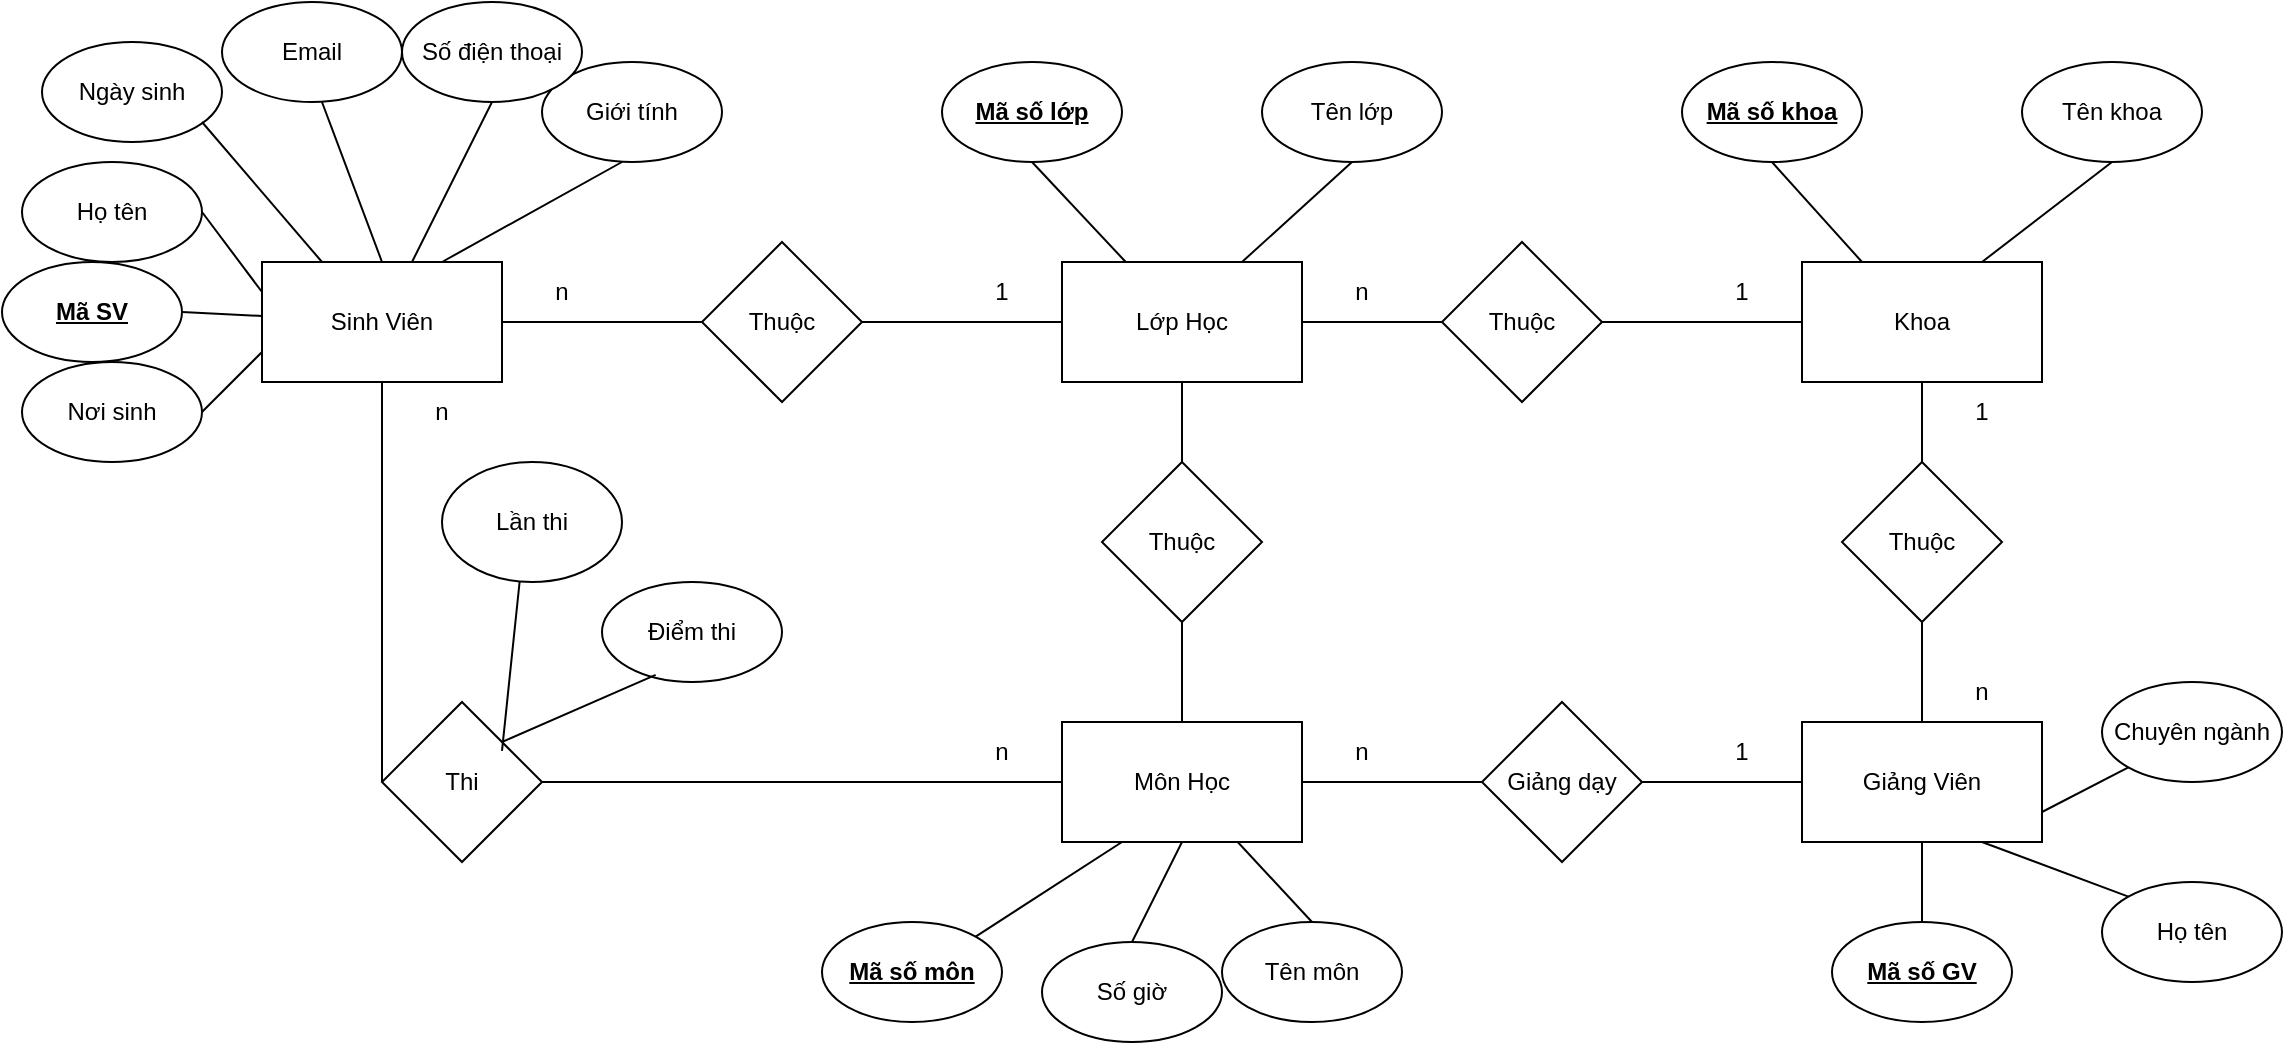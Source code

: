 <mxfile version="22.1.18" type="device">
  <diagram name="Page-1" id="8fpwco9xLNisK2ocyOU-">
    <mxGraphModel dx="1900" dy="522" grid="1" gridSize="10" guides="1" tooltips="1" connect="1" arrows="1" fold="1" page="1" pageScale="1" pageWidth="850" pageHeight="1100" math="0" shadow="0">
      <root>
        <mxCell id="0" />
        <mxCell id="1" parent="0" />
        <mxCell id="FCLmetpEvsB85kiaL3s6-5" value="Sinh Viên" style="rounded=0;whiteSpace=wrap;html=1;" vertex="1" parent="1">
          <mxGeometry x="40" y="150" width="120" height="60" as="geometry" />
        </mxCell>
        <mxCell id="FCLmetpEvsB85kiaL3s6-6" value="Lớp Học" style="rounded=0;whiteSpace=wrap;html=1;" vertex="1" parent="1">
          <mxGeometry x="440" y="150" width="120" height="60" as="geometry" />
        </mxCell>
        <mxCell id="FCLmetpEvsB85kiaL3s6-7" value="Khoa" style="rounded=0;whiteSpace=wrap;html=1;" vertex="1" parent="1">
          <mxGeometry x="810" y="150" width="120" height="60" as="geometry" />
        </mxCell>
        <mxCell id="FCLmetpEvsB85kiaL3s6-8" value="Môn Học" style="rounded=0;whiteSpace=wrap;html=1;" vertex="1" parent="1">
          <mxGeometry x="440" y="380" width="120" height="60" as="geometry" />
        </mxCell>
        <mxCell id="FCLmetpEvsB85kiaL3s6-9" value="Giảng Viên" style="rounded=0;whiteSpace=wrap;html=1;" vertex="1" parent="1">
          <mxGeometry x="810" y="380" width="120" height="60" as="geometry" />
        </mxCell>
        <mxCell id="FCLmetpEvsB85kiaL3s6-10" value="Họ tên" style="ellipse;whiteSpace=wrap;html=1;" vertex="1" parent="1">
          <mxGeometry x="-80" y="100" width="90" height="50" as="geometry" />
        </mxCell>
        <mxCell id="FCLmetpEvsB85kiaL3s6-11" value="Ngày sinh" style="ellipse;whiteSpace=wrap;html=1;" vertex="1" parent="1">
          <mxGeometry x="-70" y="40" width="90" height="50" as="geometry" />
        </mxCell>
        <mxCell id="FCLmetpEvsB85kiaL3s6-12" value="Giới tính" style="ellipse;whiteSpace=wrap;html=1;" vertex="1" parent="1">
          <mxGeometry x="180" y="50" width="90" height="50" as="geometry" />
        </mxCell>
        <mxCell id="FCLmetpEvsB85kiaL3s6-13" value="Nơi sinh" style="ellipse;whiteSpace=wrap;html=1;" vertex="1" parent="1">
          <mxGeometry x="-80" y="200" width="90" height="50" as="geometry" />
        </mxCell>
        <mxCell id="FCLmetpEvsB85kiaL3s6-14" value="Số điện thoại" style="ellipse;whiteSpace=wrap;html=1;" vertex="1" parent="1">
          <mxGeometry x="110" y="20" width="90" height="50" as="geometry" />
        </mxCell>
        <mxCell id="FCLmetpEvsB85kiaL3s6-15" value="Email" style="ellipse;whiteSpace=wrap;html=1;" vertex="1" parent="1">
          <mxGeometry x="20" y="20" width="90" height="50" as="geometry" />
        </mxCell>
        <mxCell id="FCLmetpEvsB85kiaL3s6-16" value="&lt;b&gt;&lt;u&gt;Mã SV&lt;/u&gt;&lt;/b&gt;" style="ellipse;whiteSpace=wrap;html=1;" vertex="1" parent="1">
          <mxGeometry x="-90" y="150" width="90" height="50" as="geometry" />
        </mxCell>
        <mxCell id="FCLmetpEvsB85kiaL3s6-17" value="Thuộc" style="rhombus;whiteSpace=wrap;html=1;" vertex="1" parent="1">
          <mxGeometry x="260" y="140" width="80" height="80" as="geometry" />
        </mxCell>
        <mxCell id="FCLmetpEvsB85kiaL3s6-18" value="" style="endArrow=none;html=1;rounded=0;entryX=0;entryY=0.5;entryDx=0;entryDy=0;" edge="1" parent="1" source="FCLmetpEvsB85kiaL3s6-5" target="FCLmetpEvsB85kiaL3s6-17">
          <mxGeometry width="50" height="50" relative="1" as="geometry">
            <mxPoint x="370" y="220" as="sourcePoint" />
            <mxPoint x="420" y="170" as="targetPoint" />
          </mxGeometry>
        </mxCell>
        <mxCell id="FCLmetpEvsB85kiaL3s6-19" value="" style="endArrow=none;html=1;rounded=0;exitX=1;exitY=0.5;exitDx=0;exitDy=0;entryX=0;entryY=0.5;entryDx=0;entryDy=0;" edge="1" parent="1" source="FCLmetpEvsB85kiaL3s6-17" target="FCLmetpEvsB85kiaL3s6-6">
          <mxGeometry width="50" height="50" relative="1" as="geometry">
            <mxPoint x="370" y="220" as="sourcePoint" />
            <mxPoint x="420" y="170" as="targetPoint" />
          </mxGeometry>
        </mxCell>
        <mxCell id="FCLmetpEvsB85kiaL3s6-20" value="1" style="text;html=1;strokeColor=none;fillColor=none;align=center;verticalAlign=middle;whiteSpace=wrap;rounded=0;" vertex="1" parent="1">
          <mxGeometry x="380" y="150" width="60" height="30" as="geometry" />
        </mxCell>
        <mxCell id="FCLmetpEvsB85kiaL3s6-22" value="" style="endArrow=none;html=1;rounded=0;exitX=1;exitY=0.5;exitDx=0;exitDy=0;entryX=0;entryY=0.5;entryDx=0;entryDy=0;" edge="1" parent="1" source="FCLmetpEvsB85kiaL3s6-5" target="FCLmetpEvsB85kiaL3s6-21">
          <mxGeometry width="50" height="50" relative="1" as="geometry">
            <mxPoint x="160" y="180" as="sourcePoint" />
            <mxPoint x="240" y="180" as="targetPoint" />
          </mxGeometry>
        </mxCell>
        <mxCell id="FCLmetpEvsB85kiaL3s6-21" value="n" style="text;html=1;strokeColor=none;fillColor=none;align=center;verticalAlign=middle;whiteSpace=wrap;rounded=0;" vertex="1" parent="1">
          <mxGeometry x="160" y="150" width="60" height="30" as="geometry" />
        </mxCell>
        <mxCell id="FCLmetpEvsB85kiaL3s6-23" value="" style="endArrow=none;html=1;rounded=0;entryX=1;entryY=0.5;entryDx=0;entryDy=0;exitX=0;exitY=0.5;exitDx=0;exitDy=0;" edge="1" parent="1" source="FCLmetpEvsB85kiaL3s6-24" target="FCLmetpEvsB85kiaL3s6-6">
          <mxGeometry width="50" height="50" relative="1" as="geometry">
            <mxPoint x="370" y="220" as="sourcePoint" />
            <mxPoint x="420" y="170" as="targetPoint" />
            <Array as="points">
              <mxPoint x="630" y="180" />
            </Array>
          </mxGeometry>
        </mxCell>
        <mxCell id="FCLmetpEvsB85kiaL3s6-24" value="Thuộc" style="rhombus;whiteSpace=wrap;html=1;" vertex="1" parent="1">
          <mxGeometry x="630" y="140" width="80" height="80" as="geometry" />
        </mxCell>
        <mxCell id="FCLmetpEvsB85kiaL3s6-25" value="" style="endArrow=none;html=1;rounded=0;entryX=0;entryY=0.5;entryDx=0;entryDy=0;exitX=1;exitY=0.5;exitDx=0;exitDy=0;" edge="1" parent="1" source="FCLmetpEvsB85kiaL3s6-24" target="FCLmetpEvsB85kiaL3s6-7">
          <mxGeometry width="50" height="50" relative="1" as="geometry">
            <mxPoint x="370" y="220" as="sourcePoint" />
            <mxPoint x="420" y="170" as="targetPoint" />
          </mxGeometry>
        </mxCell>
        <mxCell id="FCLmetpEvsB85kiaL3s6-26" value="1" style="text;html=1;strokeColor=none;fillColor=none;align=center;verticalAlign=middle;whiteSpace=wrap;rounded=0;" vertex="1" parent="1">
          <mxGeometry x="750" y="150" width="60" height="30" as="geometry" />
        </mxCell>
        <mxCell id="FCLmetpEvsB85kiaL3s6-27" value="n" style="text;html=1;strokeColor=none;fillColor=none;align=center;verticalAlign=middle;whiteSpace=wrap;rounded=0;" vertex="1" parent="1">
          <mxGeometry x="560" y="150" width="60" height="30" as="geometry" />
        </mxCell>
        <mxCell id="FCLmetpEvsB85kiaL3s6-28" value="Thuộc" style="rhombus;whiteSpace=wrap;html=1;" vertex="1" parent="1">
          <mxGeometry x="830" y="250" width="80" height="80" as="geometry" />
        </mxCell>
        <mxCell id="FCLmetpEvsB85kiaL3s6-29" value="" style="endArrow=none;html=1;rounded=0;entryX=0.5;entryY=1;entryDx=0;entryDy=0;exitX=0.5;exitY=0;exitDx=0;exitDy=0;" edge="1" parent="1" source="FCLmetpEvsB85kiaL3s6-28" target="FCLmetpEvsB85kiaL3s6-7">
          <mxGeometry width="50" height="50" relative="1" as="geometry">
            <mxPoint x="470" y="220" as="sourcePoint" />
            <mxPoint x="520" y="170" as="targetPoint" />
          </mxGeometry>
        </mxCell>
        <mxCell id="FCLmetpEvsB85kiaL3s6-30" value="" style="endArrow=none;html=1;rounded=0;entryX=0.5;entryY=0;entryDx=0;entryDy=0;exitX=0.5;exitY=1;exitDx=0;exitDy=0;" edge="1" parent="1" source="FCLmetpEvsB85kiaL3s6-28" target="FCLmetpEvsB85kiaL3s6-9">
          <mxGeometry width="50" height="50" relative="1" as="geometry">
            <mxPoint x="470" y="220" as="sourcePoint" />
            <mxPoint x="520" y="170" as="targetPoint" />
          </mxGeometry>
        </mxCell>
        <mxCell id="FCLmetpEvsB85kiaL3s6-31" value="1" style="text;html=1;strokeColor=none;fillColor=none;align=center;verticalAlign=middle;whiteSpace=wrap;rounded=0;" vertex="1" parent="1">
          <mxGeometry x="870" y="210" width="60" height="30" as="geometry" />
        </mxCell>
        <mxCell id="FCLmetpEvsB85kiaL3s6-32" value="n" style="text;html=1;strokeColor=none;fillColor=none;align=center;verticalAlign=middle;whiteSpace=wrap;rounded=0;" vertex="1" parent="1">
          <mxGeometry x="870" y="350" width="60" height="30" as="geometry" />
        </mxCell>
        <mxCell id="FCLmetpEvsB85kiaL3s6-33" value="Thuộc" style="rhombus;whiteSpace=wrap;html=1;" vertex="1" parent="1">
          <mxGeometry x="460" y="250" width="80" height="80" as="geometry" />
        </mxCell>
        <mxCell id="FCLmetpEvsB85kiaL3s6-34" value="Giảng dạy" style="rhombus;whiteSpace=wrap;html=1;" vertex="1" parent="1">
          <mxGeometry x="650" y="370" width="80" height="80" as="geometry" />
        </mxCell>
        <mxCell id="FCLmetpEvsB85kiaL3s6-35" value="" style="endArrow=none;html=1;rounded=0;entryX=0;entryY=0.5;entryDx=0;entryDy=0;exitX=1;exitY=0.5;exitDx=0;exitDy=0;" edge="1" parent="1" source="FCLmetpEvsB85kiaL3s6-8" target="FCLmetpEvsB85kiaL3s6-34">
          <mxGeometry width="50" height="50" relative="1" as="geometry">
            <mxPoint x="470" y="400" as="sourcePoint" />
            <mxPoint x="520" y="350" as="targetPoint" />
          </mxGeometry>
        </mxCell>
        <mxCell id="FCLmetpEvsB85kiaL3s6-36" value="" style="endArrow=none;html=1;rounded=0;entryX=0;entryY=0.5;entryDx=0;entryDy=0;exitX=1;exitY=0.5;exitDx=0;exitDy=0;" edge="1" parent="1" source="FCLmetpEvsB85kiaL3s6-34" target="FCLmetpEvsB85kiaL3s6-9">
          <mxGeometry width="50" height="50" relative="1" as="geometry">
            <mxPoint x="470" y="400" as="sourcePoint" />
            <mxPoint x="520" y="350" as="targetPoint" />
          </mxGeometry>
        </mxCell>
        <mxCell id="FCLmetpEvsB85kiaL3s6-37" value="" style="endArrow=none;html=1;rounded=0;entryX=0.5;entryY=1;entryDx=0;entryDy=0;exitX=0.5;exitY=0;exitDx=0;exitDy=0;" edge="1" parent="1" source="FCLmetpEvsB85kiaL3s6-33" target="FCLmetpEvsB85kiaL3s6-6">
          <mxGeometry width="50" height="50" relative="1" as="geometry">
            <mxPoint x="470" y="400" as="sourcePoint" />
            <mxPoint x="520" y="350" as="targetPoint" />
          </mxGeometry>
        </mxCell>
        <mxCell id="FCLmetpEvsB85kiaL3s6-38" value="" style="endArrow=none;html=1;rounded=0;entryX=0.5;entryY=1;entryDx=0;entryDy=0;exitX=0.5;exitY=0;exitDx=0;exitDy=0;" edge="1" parent="1" source="FCLmetpEvsB85kiaL3s6-8" target="FCLmetpEvsB85kiaL3s6-33">
          <mxGeometry width="50" height="50" relative="1" as="geometry">
            <mxPoint x="470" y="400" as="sourcePoint" />
            <mxPoint x="520" y="350" as="targetPoint" />
          </mxGeometry>
        </mxCell>
        <mxCell id="FCLmetpEvsB85kiaL3s6-39" value="n" style="text;html=1;strokeColor=none;fillColor=none;align=center;verticalAlign=middle;whiteSpace=wrap;rounded=0;" vertex="1" parent="1">
          <mxGeometry x="560" y="380" width="60" height="30" as="geometry" />
        </mxCell>
        <mxCell id="FCLmetpEvsB85kiaL3s6-40" value="1" style="text;html=1;strokeColor=none;fillColor=none;align=center;verticalAlign=middle;whiteSpace=wrap;rounded=0;" vertex="1" parent="1">
          <mxGeometry x="750" y="380" width="60" height="30" as="geometry" />
        </mxCell>
        <mxCell id="FCLmetpEvsB85kiaL3s6-41" value="" style="endArrow=none;html=1;rounded=0;exitX=1;exitY=0.5;exitDx=0;exitDy=0;entryX=0;entryY=0.75;entryDx=0;entryDy=0;" edge="1" parent="1" source="FCLmetpEvsB85kiaL3s6-13" target="FCLmetpEvsB85kiaL3s6-5">
          <mxGeometry width="50" height="50" relative="1" as="geometry">
            <mxPoint x="360" y="190" as="sourcePoint" />
            <mxPoint x="410" y="140" as="targetPoint" />
          </mxGeometry>
        </mxCell>
        <mxCell id="FCLmetpEvsB85kiaL3s6-43" value="" style="endArrow=none;html=1;rounded=0;exitX=1;exitY=0.5;exitDx=0;exitDy=0;" edge="1" parent="1" source="FCLmetpEvsB85kiaL3s6-16" target="FCLmetpEvsB85kiaL3s6-5">
          <mxGeometry width="50" height="50" relative="1" as="geometry">
            <mxPoint x="360" y="190" as="sourcePoint" />
            <mxPoint x="410" y="140" as="targetPoint" />
          </mxGeometry>
        </mxCell>
        <mxCell id="FCLmetpEvsB85kiaL3s6-44" value="" style="endArrow=none;html=1;rounded=0;exitX=1;exitY=0.5;exitDx=0;exitDy=0;entryX=0;entryY=0.25;entryDx=0;entryDy=0;" edge="1" parent="1" source="FCLmetpEvsB85kiaL3s6-10" target="FCLmetpEvsB85kiaL3s6-5">
          <mxGeometry width="50" height="50" relative="1" as="geometry">
            <mxPoint x="360" y="190" as="sourcePoint" />
            <mxPoint x="410" y="140" as="targetPoint" />
          </mxGeometry>
        </mxCell>
        <mxCell id="FCLmetpEvsB85kiaL3s6-45" value="" style="endArrow=none;html=1;rounded=0;exitX=0.25;exitY=0;exitDx=0;exitDy=0;" edge="1" parent="1" source="FCLmetpEvsB85kiaL3s6-5">
          <mxGeometry width="50" height="50" relative="1" as="geometry">
            <mxPoint x="-40" y="130" as="sourcePoint" />
            <mxPoint x="10" y="80" as="targetPoint" />
          </mxGeometry>
        </mxCell>
        <mxCell id="FCLmetpEvsB85kiaL3s6-46" value="" style="endArrow=none;html=1;rounded=0;exitX=0.5;exitY=0;exitDx=0;exitDy=0;" edge="1" parent="1" source="FCLmetpEvsB85kiaL3s6-5">
          <mxGeometry width="50" height="50" relative="1" as="geometry">
            <mxPoint x="20" y="120" as="sourcePoint" />
            <mxPoint x="70" y="70" as="targetPoint" />
          </mxGeometry>
        </mxCell>
        <mxCell id="FCLmetpEvsB85kiaL3s6-47" value="" style="endArrow=none;html=1;rounded=0;entryX=0.5;entryY=1;entryDx=0;entryDy=0;" edge="1" parent="1" source="FCLmetpEvsB85kiaL3s6-5" target="FCLmetpEvsB85kiaL3s6-14">
          <mxGeometry width="50" height="50" relative="1" as="geometry">
            <mxPoint x="360" y="190" as="sourcePoint" />
            <mxPoint x="410" y="140" as="targetPoint" />
          </mxGeometry>
        </mxCell>
        <mxCell id="FCLmetpEvsB85kiaL3s6-48" value="" style="endArrow=none;html=1;rounded=0;exitX=0.75;exitY=0;exitDx=0;exitDy=0;" edge="1" parent="1" source="FCLmetpEvsB85kiaL3s6-5">
          <mxGeometry width="50" height="50" relative="1" as="geometry">
            <mxPoint x="170" y="150" as="sourcePoint" />
            <mxPoint x="220" y="100" as="targetPoint" />
          </mxGeometry>
        </mxCell>
        <mxCell id="FCLmetpEvsB85kiaL3s6-49" value="&lt;u&gt;&lt;b&gt;Mã số lớp&lt;/b&gt;&lt;/u&gt;" style="ellipse;whiteSpace=wrap;html=1;" vertex="1" parent="1">
          <mxGeometry x="380" y="50" width="90" height="50" as="geometry" />
        </mxCell>
        <mxCell id="FCLmetpEvsB85kiaL3s6-50" value="Tên lớp" style="ellipse;whiteSpace=wrap;html=1;" vertex="1" parent="1">
          <mxGeometry x="540" y="50" width="90" height="50" as="geometry" />
        </mxCell>
        <mxCell id="FCLmetpEvsB85kiaL3s6-51" value="&lt;b&gt;&lt;u&gt;Mã số khoa&lt;/u&gt;&lt;/b&gt;" style="ellipse;whiteSpace=wrap;html=1;" vertex="1" parent="1">
          <mxGeometry x="750" y="50" width="90" height="50" as="geometry" />
        </mxCell>
        <mxCell id="FCLmetpEvsB85kiaL3s6-52" value="" style="endArrow=none;html=1;rounded=0;entryX=0.5;entryY=1;entryDx=0;entryDy=0;" edge="1" parent="1" source="FCLmetpEvsB85kiaL3s6-6" target="FCLmetpEvsB85kiaL3s6-49">
          <mxGeometry width="50" height="50" relative="1" as="geometry">
            <mxPoint x="360" y="190" as="sourcePoint" />
            <mxPoint x="410" y="140" as="targetPoint" />
          </mxGeometry>
        </mxCell>
        <mxCell id="FCLmetpEvsB85kiaL3s6-53" value="" style="endArrow=none;html=1;rounded=0;entryX=0.5;entryY=1;entryDx=0;entryDy=0;exitX=0.75;exitY=0;exitDx=0;exitDy=0;" edge="1" parent="1" source="FCLmetpEvsB85kiaL3s6-6" target="FCLmetpEvsB85kiaL3s6-50">
          <mxGeometry width="50" height="50" relative="1" as="geometry">
            <mxPoint x="360" y="190" as="sourcePoint" />
            <mxPoint x="410" y="140" as="targetPoint" />
          </mxGeometry>
        </mxCell>
        <mxCell id="FCLmetpEvsB85kiaL3s6-54" value="Tên khoa" style="ellipse;whiteSpace=wrap;html=1;" vertex="1" parent="1">
          <mxGeometry x="920" y="50" width="90" height="50" as="geometry" />
        </mxCell>
        <mxCell id="FCLmetpEvsB85kiaL3s6-55" value="" style="endArrow=none;html=1;rounded=0;entryX=0.5;entryY=1;entryDx=0;entryDy=0;exitX=0.25;exitY=0;exitDx=0;exitDy=0;" edge="1" parent="1" source="FCLmetpEvsB85kiaL3s6-7" target="FCLmetpEvsB85kiaL3s6-51">
          <mxGeometry width="50" height="50" relative="1" as="geometry">
            <mxPoint x="660" y="190" as="sourcePoint" />
            <mxPoint x="710" y="140" as="targetPoint" />
          </mxGeometry>
        </mxCell>
        <mxCell id="FCLmetpEvsB85kiaL3s6-56" value="" style="endArrow=none;html=1;rounded=0;entryX=0.5;entryY=1;entryDx=0;entryDy=0;exitX=0.75;exitY=0;exitDx=0;exitDy=0;" edge="1" parent="1" source="FCLmetpEvsB85kiaL3s6-7" target="FCLmetpEvsB85kiaL3s6-54">
          <mxGeometry width="50" height="50" relative="1" as="geometry">
            <mxPoint x="660" y="190" as="sourcePoint" />
            <mxPoint x="710" y="140" as="targetPoint" />
          </mxGeometry>
        </mxCell>
        <mxCell id="FCLmetpEvsB85kiaL3s6-57" value="&lt;u&gt;&lt;b&gt;Mã số môn&lt;/b&gt;&lt;/u&gt;" style="ellipse;whiteSpace=wrap;html=1;" vertex="1" parent="1">
          <mxGeometry x="320" y="480" width="90" height="50" as="geometry" />
        </mxCell>
        <mxCell id="FCLmetpEvsB85kiaL3s6-58" value="Tên môn" style="ellipse;whiteSpace=wrap;html=1;" vertex="1" parent="1">
          <mxGeometry x="520" y="480" width="90" height="50" as="geometry" />
        </mxCell>
        <mxCell id="FCLmetpEvsB85kiaL3s6-59" value="Số giờ" style="ellipse;whiteSpace=wrap;html=1;" vertex="1" parent="1">
          <mxGeometry x="430" y="490" width="90" height="50" as="geometry" />
        </mxCell>
        <mxCell id="FCLmetpEvsB85kiaL3s6-60" value="" style="endArrow=none;html=1;rounded=0;exitX=1;exitY=0;exitDx=0;exitDy=0;entryX=0.25;entryY=1;entryDx=0;entryDy=0;" edge="1" parent="1" source="FCLmetpEvsB85kiaL3s6-57" target="FCLmetpEvsB85kiaL3s6-8">
          <mxGeometry width="50" height="50" relative="1" as="geometry">
            <mxPoint x="640" y="370" as="sourcePoint" />
            <mxPoint x="690" y="320" as="targetPoint" />
          </mxGeometry>
        </mxCell>
        <mxCell id="FCLmetpEvsB85kiaL3s6-61" value="" style="endArrow=none;html=1;rounded=0;exitX=0.5;exitY=0;exitDx=0;exitDy=0;entryX=0.5;entryY=1;entryDx=0;entryDy=0;" edge="1" parent="1" source="FCLmetpEvsB85kiaL3s6-59" target="FCLmetpEvsB85kiaL3s6-8">
          <mxGeometry width="50" height="50" relative="1" as="geometry">
            <mxPoint x="640" y="370" as="sourcePoint" />
            <mxPoint x="690" y="320" as="targetPoint" />
          </mxGeometry>
        </mxCell>
        <mxCell id="FCLmetpEvsB85kiaL3s6-62" value="" style="endArrow=none;html=1;rounded=0;exitX=0.5;exitY=0;exitDx=0;exitDy=0;" edge="1" parent="1" source="FCLmetpEvsB85kiaL3s6-58" target="FCLmetpEvsB85kiaL3s6-8">
          <mxGeometry width="50" height="50" relative="1" as="geometry">
            <mxPoint x="640" y="370" as="sourcePoint" />
            <mxPoint x="690" y="320" as="targetPoint" />
          </mxGeometry>
        </mxCell>
        <mxCell id="FCLmetpEvsB85kiaL3s6-63" value="&lt;b&gt;&lt;u&gt;Mã số GV&lt;/u&gt;&lt;/b&gt;" style="ellipse;whiteSpace=wrap;html=1;" vertex="1" parent="1">
          <mxGeometry x="825" y="480" width="90" height="50" as="geometry" />
        </mxCell>
        <mxCell id="FCLmetpEvsB85kiaL3s6-64" value="Họ tên" style="ellipse;whiteSpace=wrap;html=1;" vertex="1" parent="1">
          <mxGeometry x="960" y="460" width="90" height="50" as="geometry" />
        </mxCell>
        <mxCell id="FCLmetpEvsB85kiaL3s6-65" value="Chuyên ngành" style="ellipse;whiteSpace=wrap;html=1;" vertex="1" parent="1">
          <mxGeometry x="960" y="360" width="90" height="50" as="geometry" />
        </mxCell>
        <mxCell id="FCLmetpEvsB85kiaL3s6-66" value="" style="endArrow=none;html=1;rounded=0;entryX=0;entryY=1;entryDx=0;entryDy=0;exitX=1;exitY=0.75;exitDx=0;exitDy=0;" edge="1" parent="1" source="FCLmetpEvsB85kiaL3s6-9" target="FCLmetpEvsB85kiaL3s6-65">
          <mxGeometry width="50" height="50" relative="1" as="geometry">
            <mxPoint x="640" y="350" as="sourcePoint" />
            <mxPoint x="690" y="300" as="targetPoint" />
          </mxGeometry>
        </mxCell>
        <mxCell id="FCLmetpEvsB85kiaL3s6-67" value="" style="endArrow=none;html=1;rounded=0;entryX=0;entryY=0;entryDx=0;entryDy=0;exitX=0.75;exitY=1;exitDx=0;exitDy=0;" edge="1" parent="1" source="FCLmetpEvsB85kiaL3s6-9" target="FCLmetpEvsB85kiaL3s6-64">
          <mxGeometry width="50" height="50" relative="1" as="geometry">
            <mxPoint x="640" y="350" as="sourcePoint" />
            <mxPoint x="690" y="300" as="targetPoint" />
          </mxGeometry>
        </mxCell>
        <mxCell id="FCLmetpEvsB85kiaL3s6-68" value="" style="endArrow=none;html=1;rounded=0;entryX=0.5;entryY=1;entryDx=0;entryDy=0;exitX=0.5;exitY=0;exitDx=0;exitDy=0;" edge="1" parent="1" source="FCLmetpEvsB85kiaL3s6-63" target="FCLmetpEvsB85kiaL3s6-9">
          <mxGeometry width="50" height="50" relative="1" as="geometry">
            <mxPoint x="640" y="350" as="sourcePoint" />
            <mxPoint x="690" y="300" as="targetPoint" />
          </mxGeometry>
        </mxCell>
        <mxCell id="FCLmetpEvsB85kiaL3s6-69" value="Thi" style="rhombus;whiteSpace=wrap;html=1;" vertex="1" parent="1">
          <mxGeometry x="100" y="370" width="80" height="80" as="geometry" />
        </mxCell>
        <mxCell id="FCLmetpEvsB85kiaL3s6-70" value="" style="endArrow=none;html=1;rounded=0;exitX=1;exitY=0.5;exitDx=0;exitDy=0;" edge="1" parent="1" source="FCLmetpEvsB85kiaL3s6-69" target="FCLmetpEvsB85kiaL3s6-8">
          <mxGeometry width="50" height="50" relative="1" as="geometry">
            <mxPoint x="540" y="380" as="sourcePoint" />
            <mxPoint x="590" y="330" as="targetPoint" />
          </mxGeometry>
        </mxCell>
        <mxCell id="FCLmetpEvsB85kiaL3s6-71" value="" style="endArrow=none;html=1;rounded=0;exitX=0.5;exitY=1;exitDx=0;exitDy=0;entryX=0;entryY=0.5;entryDx=0;entryDy=0;" edge="1" parent="1" source="FCLmetpEvsB85kiaL3s6-5" target="FCLmetpEvsB85kiaL3s6-69">
          <mxGeometry width="50" height="50" relative="1" as="geometry">
            <mxPoint x="540" y="380" as="sourcePoint" />
            <mxPoint x="590" y="330" as="targetPoint" />
          </mxGeometry>
        </mxCell>
        <mxCell id="FCLmetpEvsB85kiaL3s6-73" value="n" style="text;html=1;strokeColor=none;fillColor=none;align=center;verticalAlign=middle;whiteSpace=wrap;rounded=0;" vertex="1" parent="1">
          <mxGeometry x="380" y="380" width="60" height="30" as="geometry" />
        </mxCell>
        <mxCell id="FCLmetpEvsB85kiaL3s6-74" value="n" style="text;html=1;strokeColor=none;fillColor=none;align=center;verticalAlign=middle;whiteSpace=wrap;rounded=0;" vertex="1" parent="1">
          <mxGeometry x="100" y="210" width="60" height="30" as="geometry" />
        </mxCell>
        <mxCell id="FCLmetpEvsB85kiaL3s6-75" value="Lần thi" style="ellipse;whiteSpace=wrap;html=1;" vertex="1" parent="1">
          <mxGeometry x="130" y="250" width="90" height="60" as="geometry" />
        </mxCell>
        <mxCell id="FCLmetpEvsB85kiaL3s6-76" value="Điểm thi" style="ellipse;whiteSpace=wrap;html=1;" vertex="1" parent="1">
          <mxGeometry x="210" y="310" width="90" height="50" as="geometry" />
        </mxCell>
        <mxCell id="FCLmetpEvsB85kiaL3s6-77" value="" style="endArrow=none;html=1;rounded=0;exitX=0.431;exitY=1.093;exitDx=0;exitDy=0;exitPerimeter=0;entryX=0.75;entryY=0.375;entryDx=0;entryDy=0;entryPerimeter=0;" edge="1" parent="1">
          <mxGeometry width="50" height="50" relative="1" as="geometry">
            <mxPoint x="168.79" y="310.0" as="sourcePoint" />
            <mxPoint x="160" y="394.42" as="targetPoint" />
            <Array as="points">
              <mxPoint x="160" y="394.42" />
            </Array>
          </mxGeometry>
        </mxCell>
        <mxCell id="FCLmetpEvsB85kiaL3s6-78" value="" style="endArrow=none;html=1;rounded=0;exitX=1;exitY=0;exitDx=0;exitDy=0;entryX=0.298;entryY=0.928;entryDx=0;entryDy=0;entryPerimeter=0;" edge="1" parent="1" source="FCLmetpEvsB85kiaL3s6-69" target="FCLmetpEvsB85kiaL3s6-76">
          <mxGeometry width="50" height="50" relative="1" as="geometry">
            <mxPoint x="520" y="240" as="sourcePoint" />
            <mxPoint x="230" y="360" as="targetPoint" />
          </mxGeometry>
        </mxCell>
      </root>
    </mxGraphModel>
  </diagram>
</mxfile>
